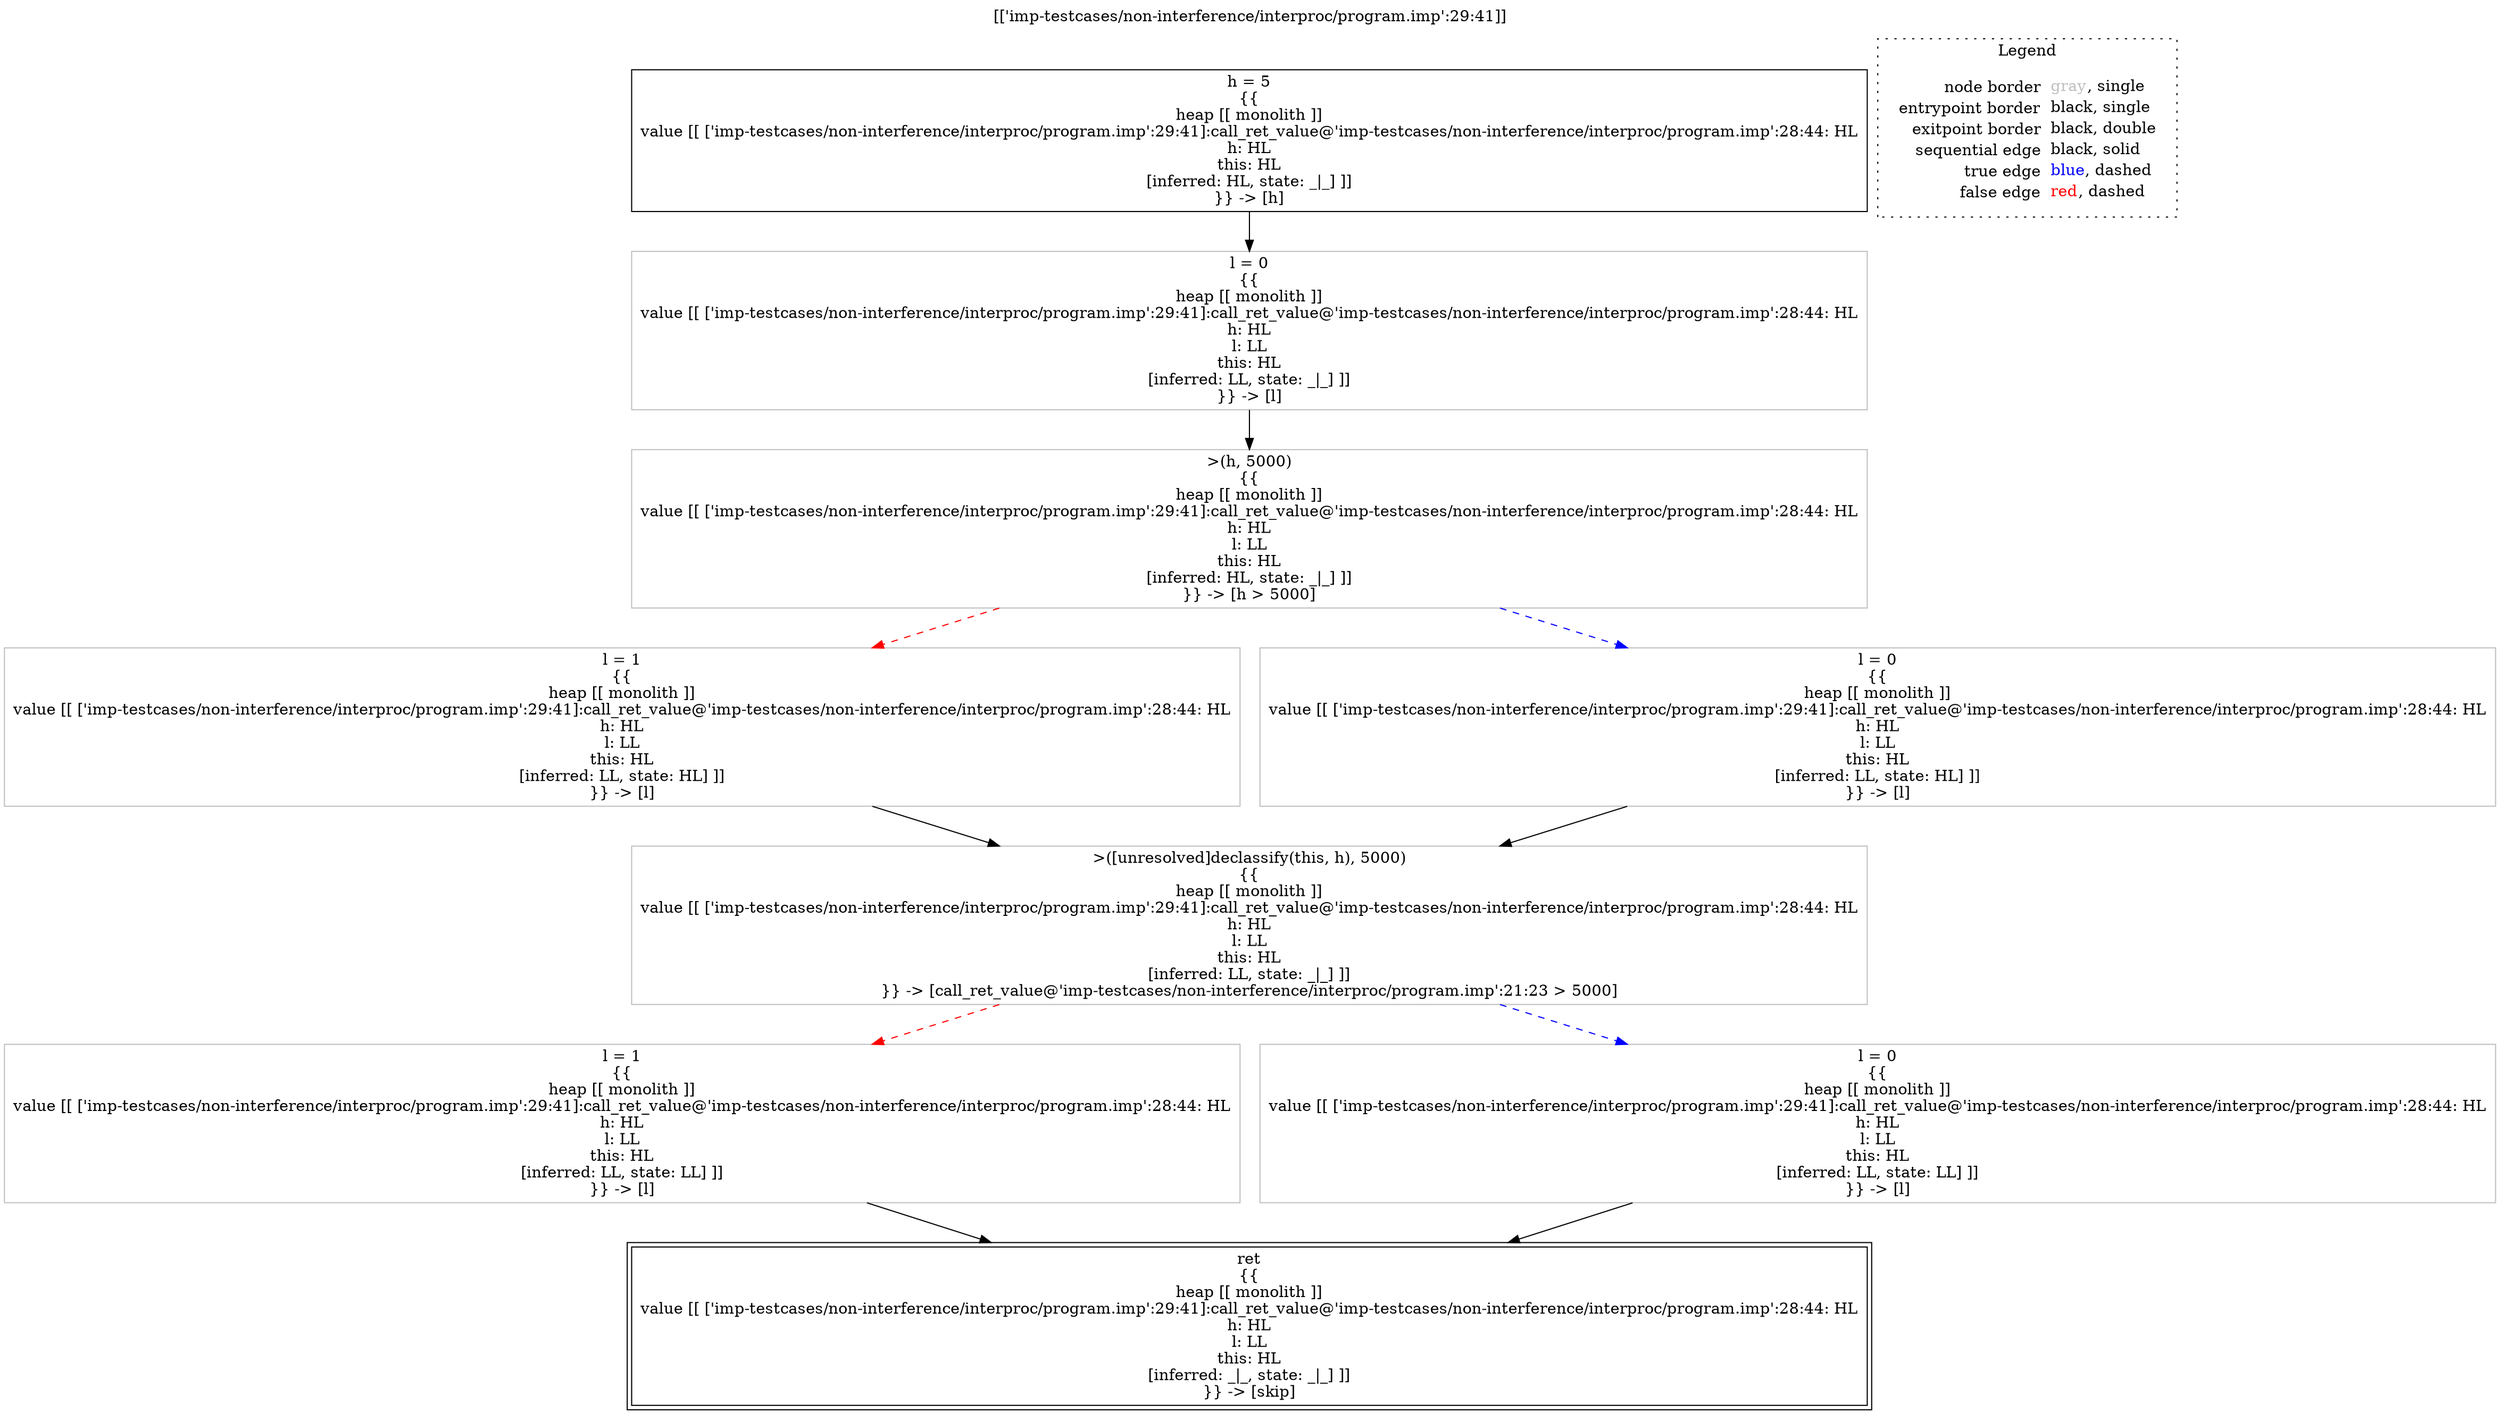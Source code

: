 digraph {
	labelloc="t";
	label="[['imp-testcases/non-interference/interproc/program.imp':29:41]]";
	"node0" [shape="rect",color="black",label=<h = 5<BR/>{{<BR/>heap [[ monolith ]]<BR/>value [[ ['imp-testcases/non-interference/interproc/program.imp':29:41]:call_ret_value@'imp-testcases/non-interference/interproc/program.imp':28:44: HL<BR/>h: HL<BR/>this: HL<BR/>[inferred: HL, state: _|_] ]]<BR/>}} -&gt; [h]>];
	"node1" [shape="rect",color="black",peripheries="2",label=<ret<BR/>{{<BR/>heap [[ monolith ]]<BR/>value [[ ['imp-testcases/non-interference/interproc/program.imp':29:41]:call_ret_value@'imp-testcases/non-interference/interproc/program.imp':28:44: HL<BR/>h: HL<BR/>l: LL<BR/>this: HL<BR/>[inferred: _|_, state: _|_] ]]<BR/>}} -&gt; [skip]>];
	"node2" [shape="rect",color="gray",label=<l = 0<BR/>{{<BR/>heap [[ monolith ]]<BR/>value [[ ['imp-testcases/non-interference/interproc/program.imp':29:41]:call_ret_value@'imp-testcases/non-interference/interproc/program.imp':28:44: HL<BR/>h: HL<BR/>l: LL<BR/>this: HL<BR/>[inferred: LL, state: _|_] ]]<BR/>}} -&gt; [l]>];
	"node3" [shape="rect",color="gray",label=<l = 1<BR/>{{<BR/>heap [[ monolith ]]<BR/>value [[ ['imp-testcases/non-interference/interproc/program.imp':29:41]:call_ret_value@'imp-testcases/non-interference/interproc/program.imp':28:44: HL<BR/>h: HL<BR/>l: LL<BR/>this: HL<BR/>[inferred: LL, state: LL] ]]<BR/>}} -&gt; [l]>];
	"node4" [shape="rect",color="gray",label=<l = 1<BR/>{{<BR/>heap [[ monolith ]]<BR/>value [[ ['imp-testcases/non-interference/interproc/program.imp':29:41]:call_ret_value@'imp-testcases/non-interference/interproc/program.imp':28:44: HL<BR/>h: HL<BR/>l: LL<BR/>this: HL<BR/>[inferred: LL, state: HL] ]]<BR/>}} -&gt; [l]>];
	"node5" [shape="rect",color="gray",label=<&gt;(h, 5000)<BR/>{{<BR/>heap [[ monolith ]]<BR/>value [[ ['imp-testcases/non-interference/interproc/program.imp':29:41]:call_ret_value@'imp-testcases/non-interference/interproc/program.imp':28:44: HL<BR/>h: HL<BR/>l: LL<BR/>this: HL<BR/>[inferred: HL, state: _|_] ]]<BR/>}} -&gt; [h &gt; 5000]>];
	"node6" [shape="rect",color="gray",label=<l = 0<BR/>{{<BR/>heap [[ monolith ]]<BR/>value [[ ['imp-testcases/non-interference/interproc/program.imp':29:41]:call_ret_value@'imp-testcases/non-interference/interproc/program.imp':28:44: HL<BR/>h: HL<BR/>l: LL<BR/>this: HL<BR/>[inferred: LL, state: LL] ]]<BR/>}} -&gt; [l]>];
	"node7" [shape="rect",color="gray",label=<&gt;([unresolved]declassify(this, h), 5000)<BR/>{{<BR/>heap [[ monolith ]]<BR/>value [[ ['imp-testcases/non-interference/interproc/program.imp':29:41]:call_ret_value@'imp-testcases/non-interference/interproc/program.imp':28:44: HL<BR/>h: HL<BR/>l: LL<BR/>this: HL<BR/>[inferred: LL, state: _|_] ]]<BR/>}} -&gt; [call_ret_value@'imp-testcases/non-interference/interproc/program.imp':21:23 &gt; 5000]>];
	"node8" [shape="rect",color="gray",label=<l = 0<BR/>{{<BR/>heap [[ monolith ]]<BR/>value [[ ['imp-testcases/non-interference/interproc/program.imp':29:41]:call_ret_value@'imp-testcases/non-interference/interproc/program.imp':28:44: HL<BR/>h: HL<BR/>l: LL<BR/>this: HL<BR/>[inferred: LL, state: HL] ]]<BR/>}} -&gt; [l]>];
	"node2" -> "node5" [color="black"];
	"node3" -> "node1" [color="black"];
	"node4" -> "node7" [color="black"];
	"node0" -> "node2" [color="black"];
	"node5" -> "node4" [color="red",style="dashed"];
	"node5" -> "node8" [color="blue",style="dashed"];
	"node6" -> "node1" [color="black"];
	"node7" -> "node3" [color="red",style="dashed"];
	"node7" -> "node6" [color="blue",style="dashed"];
	"node8" -> "node7" [color="black"];
subgraph cluster_legend {
	label="Legend";
	style=dotted;
	node [shape=plaintext];
	"legend" [label=<<table border="0" cellpadding="2" cellspacing="0" cellborder="0"><tr><td align="right">node border&nbsp;</td><td align="left"><font color="gray">gray</font>, single</td></tr><tr><td align="right">entrypoint border&nbsp;</td><td align="left"><font color="black">black</font>, single</td></tr><tr><td align="right">exitpoint border&nbsp;</td><td align="left"><font color="black">black</font>, double</td></tr><tr><td align="right">sequential edge&nbsp;</td><td align="left"><font color="black">black</font>, solid</td></tr><tr><td align="right">true edge&nbsp;</td><td align="left"><font color="blue">blue</font>, dashed</td></tr><tr><td align="right">false edge&nbsp;</td><td align="left"><font color="red">red</font>, dashed</td></tr></table>>];
}

}
